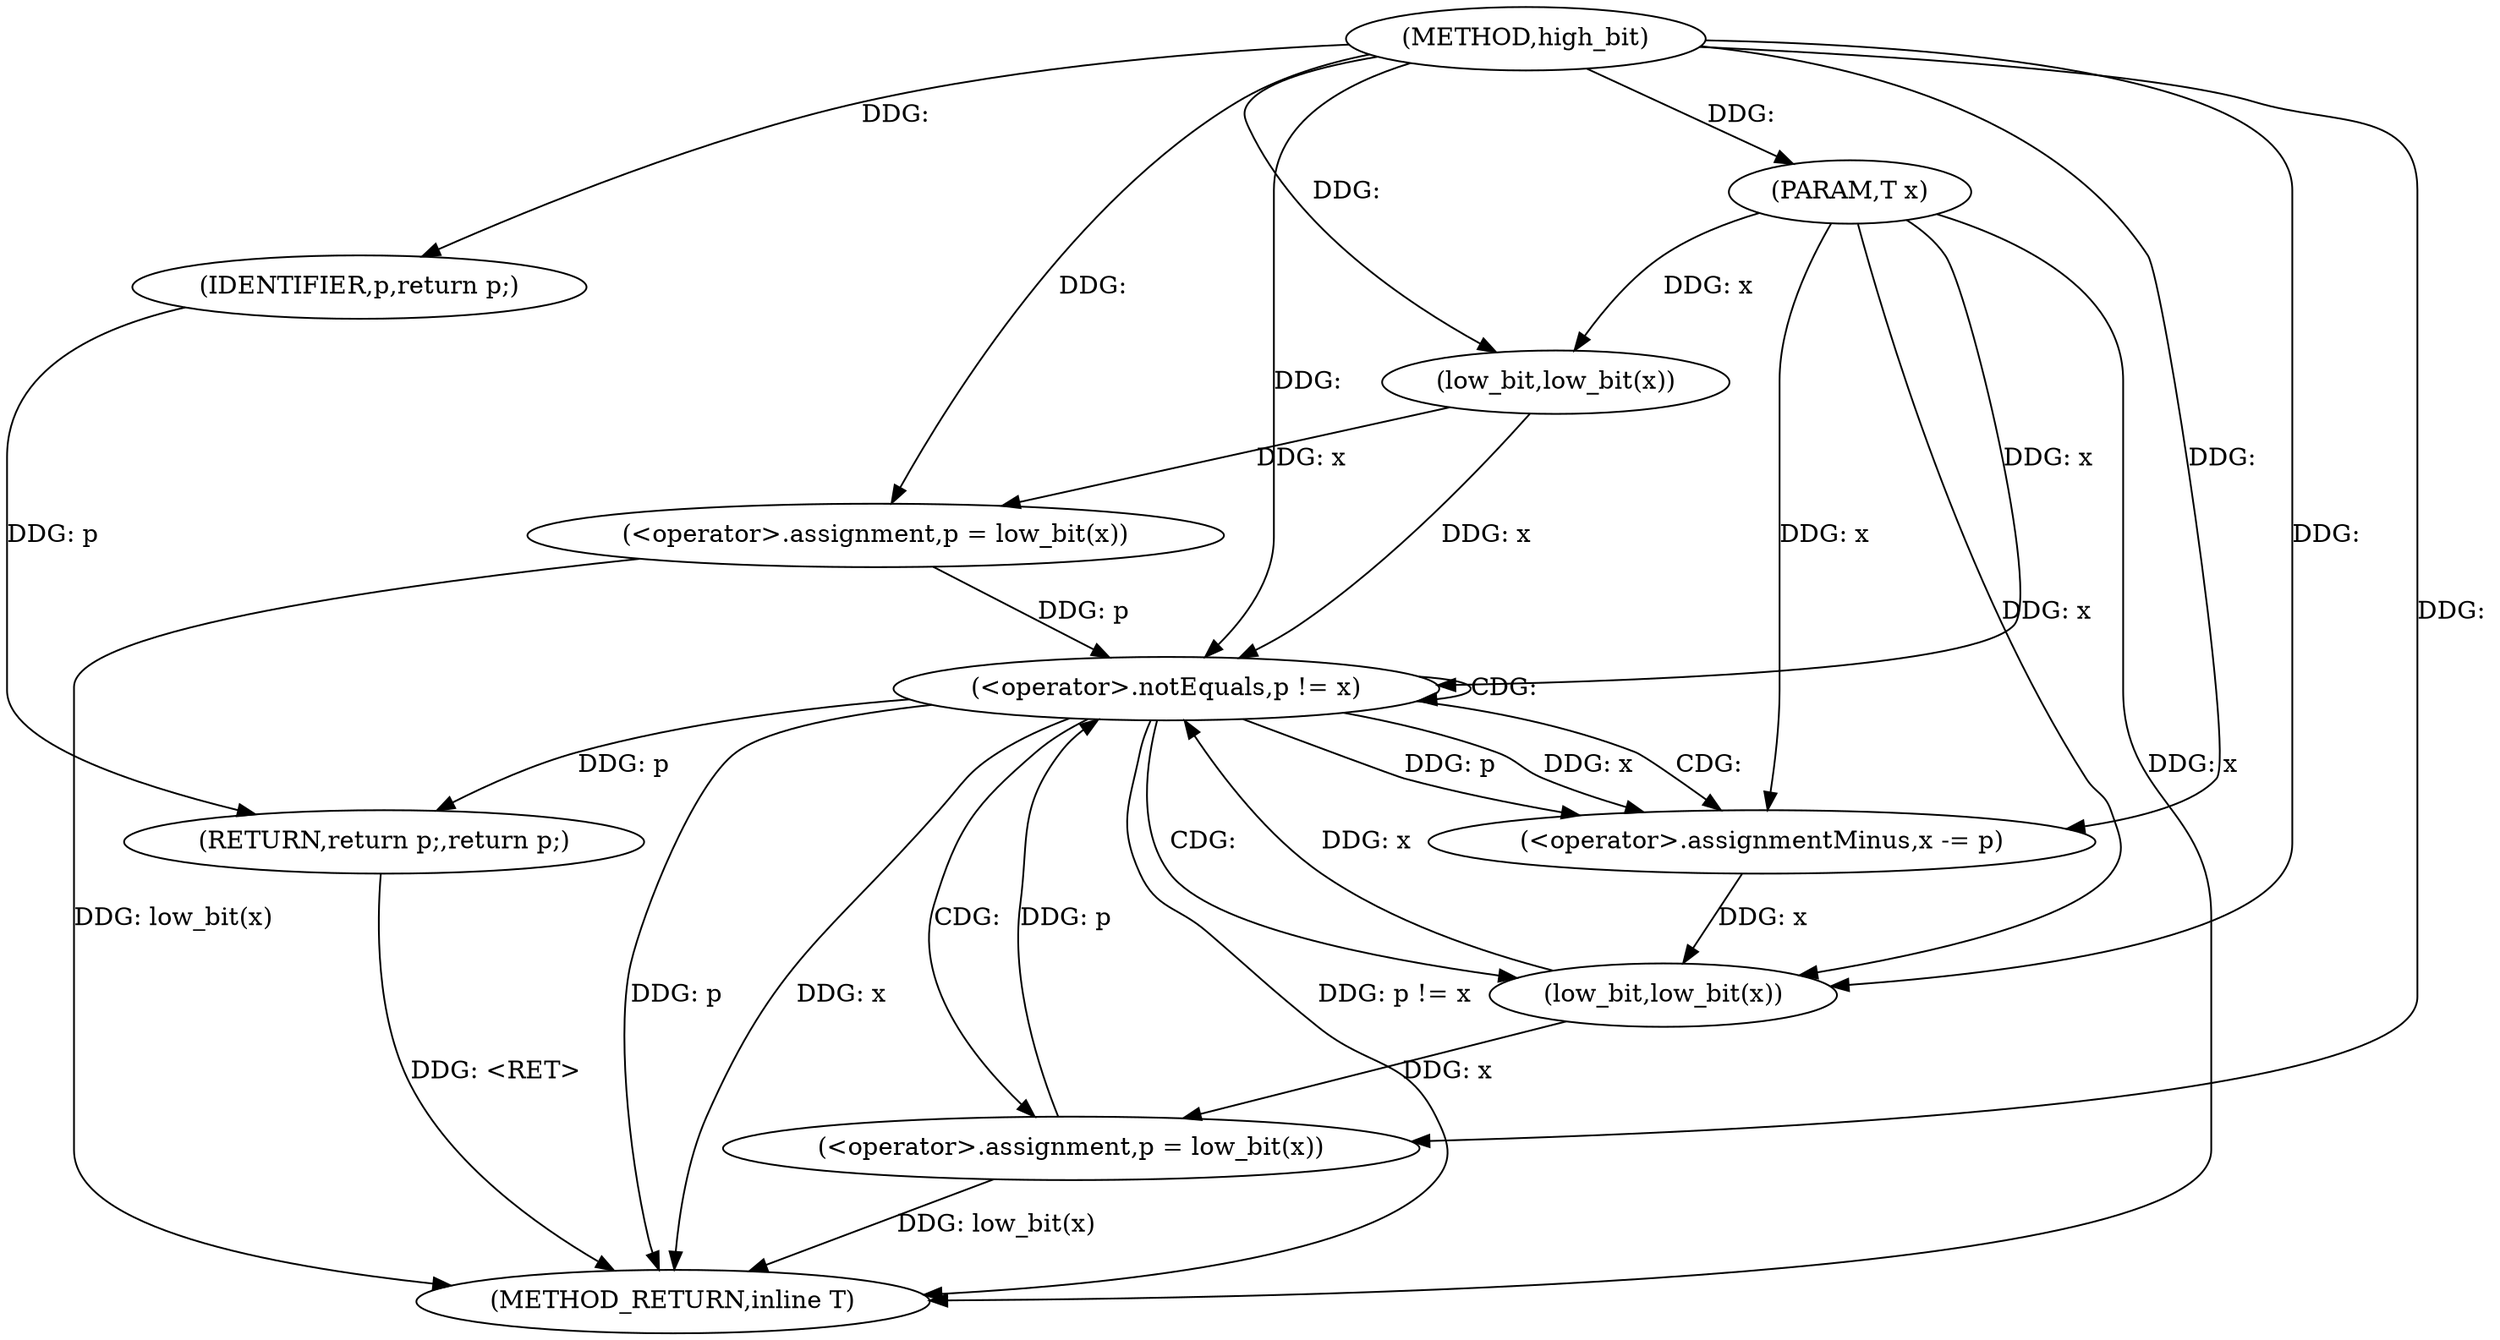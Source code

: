 digraph "high_bit" {  
"1001746" [label = "(METHOD,high_bit)" ]
"1001768" [label = "(METHOD_RETURN,inline T)" ]
"1001747" [label = "(PARAM,T x)" ]
"1001750" [label = "(<operator>.assignment,p = low_bit(x))" ]
"1001766" [label = "(RETURN,return p;,return p;)" ]
"1001755" [label = "(<operator>.notEquals,p != x)" ]
"1001767" [label = "(IDENTIFIER,p,return p;)" ]
"1001752" [label = "(low_bit,low_bit(x))" ]
"1001759" [label = "(<operator>.assignmentMinus,x -= p)" ]
"1001762" [label = "(<operator>.assignment,p = low_bit(x))" ]
"1001764" [label = "(low_bit,low_bit(x))" ]
  "1001747" -> "1001768"  [ label = "DDG: x"] 
  "1001750" -> "1001768"  [ label = "DDG: low_bit(x)"] 
  "1001755" -> "1001768"  [ label = "DDG: p"] 
  "1001755" -> "1001768"  [ label = "DDG: x"] 
  "1001755" -> "1001768"  [ label = "DDG: p != x"] 
  "1001762" -> "1001768"  [ label = "DDG: low_bit(x)"] 
  "1001766" -> "1001768"  [ label = "DDG: <RET>"] 
  "1001746" -> "1001747"  [ label = "DDG: "] 
  "1001752" -> "1001750"  [ label = "DDG: x"] 
  "1001767" -> "1001766"  [ label = "DDG: p"] 
  "1001755" -> "1001766"  [ label = "DDG: p"] 
  "1001746" -> "1001750"  [ label = "DDG: "] 
  "1001746" -> "1001767"  [ label = "DDG: "] 
  "1001747" -> "1001752"  [ label = "DDG: x"] 
  "1001746" -> "1001752"  [ label = "DDG: "] 
  "1001750" -> "1001755"  [ label = "DDG: p"] 
  "1001762" -> "1001755"  [ label = "DDG: p"] 
  "1001746" -> "1001755"  [ label = "DDG: "] 
  "1001752" -> "1001755"  [ label = "DDG: x"] 
  "1001764" -> "1001755"  [ label = "DDG: x"] 
  "1001747" -> "1001755"  [ label = "DDG: x"] 
  "1001755" -> "1001759"  [ label = "DDG: p"] 
  "1001746" -> "1001759"  [ label = "DDG: "] 
  "1001764" -> "1001762"  [ label = "DDG: x"] 
  "1001755" -> "1001759"  [ label = "DDG: x"] 
  "1001747" -> "1001759"  [ label = "DDG: x"] 
  "1001746" -> "1001762"  [ label = "DDG: "] 
  "1001759" -> "1001764"  [ label = "DDG: x"] 
  "1001747" -> "1001764"  [ label = "DDG: x"] 
  "1001746" -> "1001764"  [ label = "DDG: "] 
  "1001755" -> "1001759"  [ label = "CDG: "] 
  "1001755" -> "1001764"  [ label = "CDG: "] 
  "1001755" -> "1001762"  [ label = "CDG: "] 
  "1001755" -> "1001755"  [ label = "CDG: "] 
}
